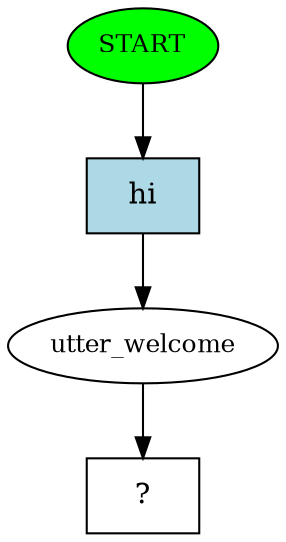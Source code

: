 digraph  {
0 [class="start active", fillcolor=green, fontsize=12, label=START, style=filled];
1 [class=active, fontsize=12, label=utter_welcome];
2 [class="intent dashed active", label="  ?  ", shape=rect];
3 [class="intent active", fillcolor=lightblue, label=hi, shape=rect, style=filled];
0 -> 3  [class=active, key=0];
1 -> 2  [class=active, key=NONE, label=""];
3 -> 1  [class=active, key=0];
}
